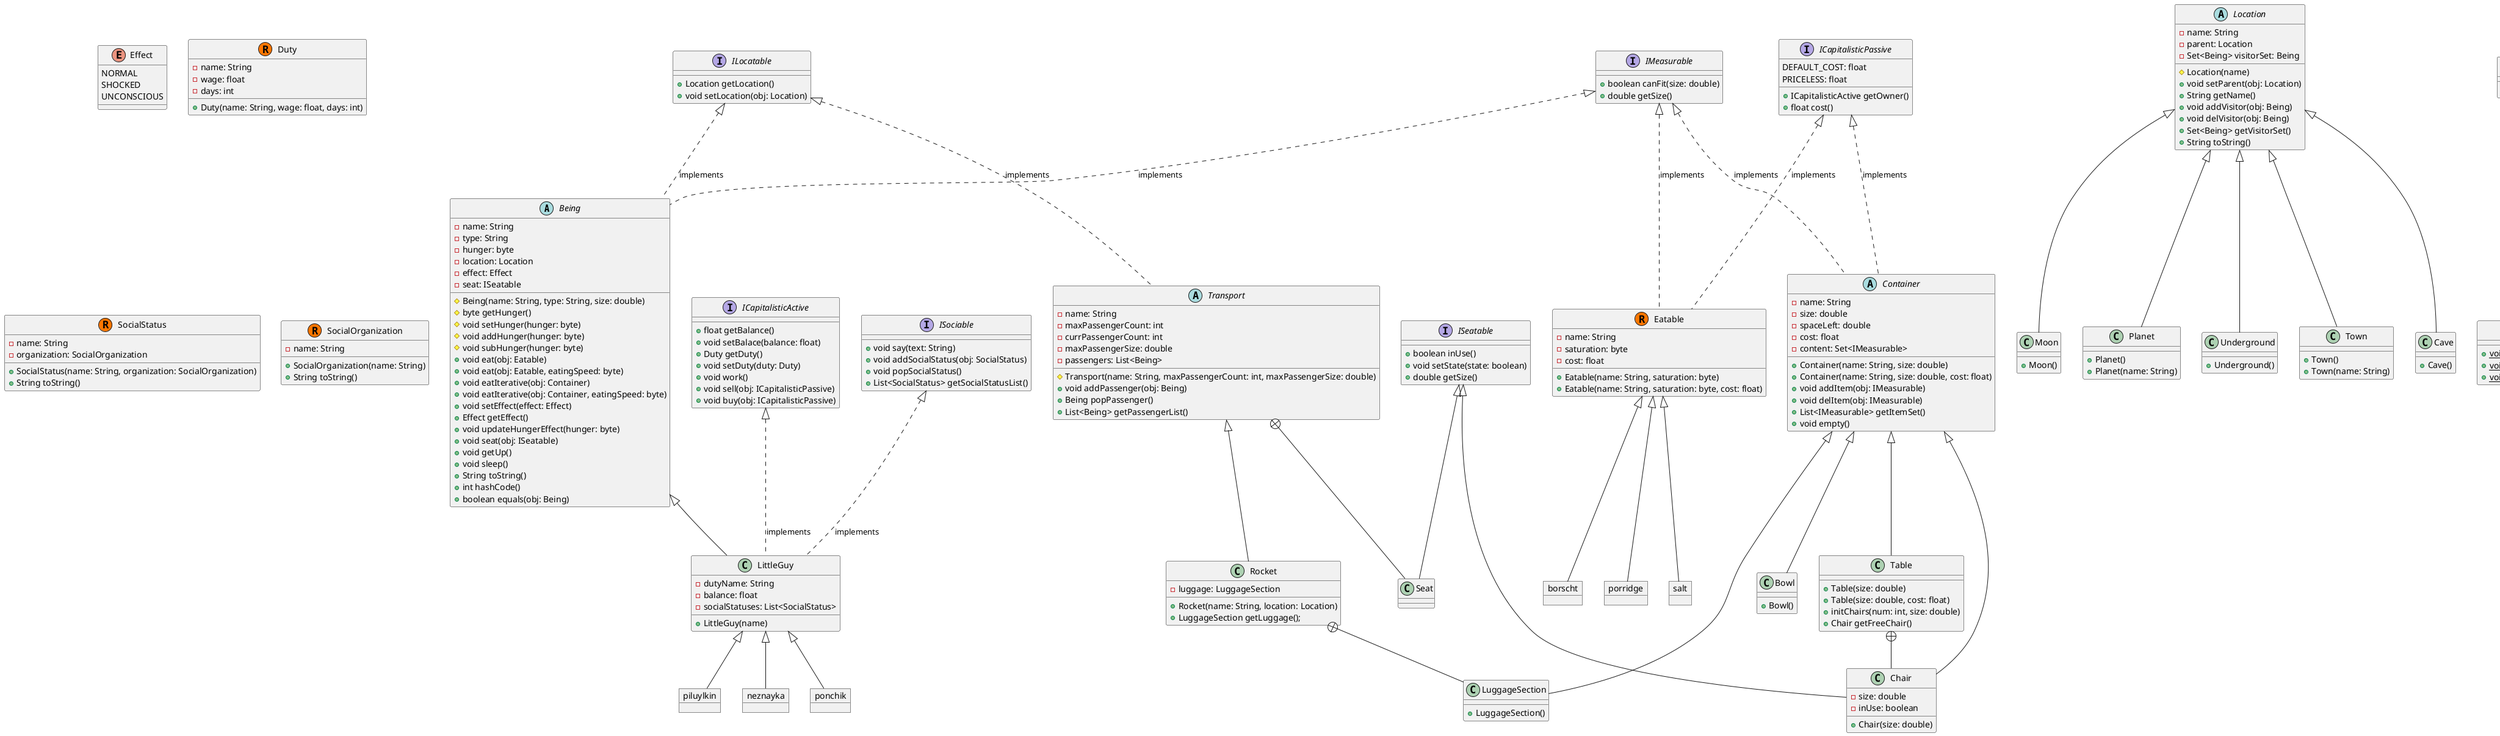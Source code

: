 @startuml name
Being <|-- LittleGuy
ICapitalisticActive <|.. LittleGuy : implements
ISociable <|.. LittleGuy : implements

object ponchik
object piluylkin
object neznayka

LittleGuy <|-- ponchik
LittleGuy <|-- piluylkin
LittleGuy <|-- neznayka

object borscht
object porridge
object salt
Eatable <|-- borscht
Eatable <|-- porridge
Eatable <|-- salt

ICapitalisticPassive <|.. Container : implements
ICapitalisticPassive <|.. Eatable : implements

IMeasurable <|.. Eatable : implements
IMeasurable <|.. Container : implements
IMeasurable <|.. Being : implements

Container <|-- Bowl
Container <|-- Table
Container <|-- Chair

Table +-- Chair
ISeatable <|-- Chair

Transport <|-- Rocket
Transport +-- Seat
ISeatable <|-- Seat

Rocket +-- LuggageSection
Container <|-- LuggageSection

ILocatable <|.. Transport : implements
ILocatable <|.. Being : implements

Location <|-- Moon
Location <|-- Planet
Location <|-- Underground
Location <|-- Town
Location <|-- Cave

Log +-- Console

static class Log {
   {static} +String warnDecorate(line: String)
}

static class Console {
   {static} +void print(message: Object)
   {static} +void printf(message: String, Object ... args)
   {static} +void println(message: Object)
}

class LittleGuy {
   -dutyName: String
   -balance: float
   -socialStatuses: List<SocialStatus>
   +LittleGuy(name)
}

enum Effect {
   NORMAL
   SHOCKED
   UNCONSCIOUS
}

interface ICapitalisticPassive {
   DEFAULT_COST: float
   PRICELESS: float
   +ICapitalisticActive getOwner()
   +float cost()
}

interface ICapitalisticActive {
   +float getBalance()
   +void setBalace(balance: float)
   +Duty getDuty()
   +void setDuty(duty: Duty)
   +void work()
   +void sell(obj: ICapitalisticPassive)
   +void buy(obj: ICapitalisticPassive)
}

interface ISeatable {
   +boolean inUse()
   +void setState(state: boolean)
   +double getSize()
}

interface ISociable {
   +void say(text: String)
   +void addSocialStatus(obj: SocialStatus)
   +void popSocialStatus()
   +List<SocialStatus> getSocialStatusList()
}

abstract class Being {
   -name: String
   -type: String
   -hunger: byte
   -location: Location
   -effect: Effect
   -seat: ISeatable
   #Being(name: String, type: String, size: double)
   #byte getHunger()
   #void setHunger(hunger: byte)
   #void addHunger(hunger: byte)
   #void subHunger(hunger: byte)
   +void eat(obj: Eatable)
   +void eat(obj: Eatable, eatingSpeed: byte)
   +void eatIterative(obj: Container)
   +void eatIterative(obj: Container, eatingSpeed: byte)
   +void setEffect(effect: Effect)
   +Effect getEffect()
   +void updateHungerEffect(hunger: byte)
   +void seat(obj: ISeatable)
   +void getUp()
   +void sleep()
   +String toString()
   +int hashCode()
   +boolean equals(obj: Being)
}

class Eatable << (R,#FF7700) >> {
   -name: String
   -saturation: byte
   -cost: float
   +Eatable(name: String, saturation: byte)
   +Eatable(name: String, saturation: byte, cost: float)
}

class Duty << (R,#FF7700) >> {
   -name: String
   -wage: float
   -days: int
   +Duty(name: String, wage: float, days: int)
}

class SocialStatus << (R,#FF7700) >> {
   -name: String
   -organization: SocialOrganization
   +SocialStatus(name: String, organization: SocialOrganization)
   +String toString()
}

class SocialOrganization << (R,#FF7700) >> {
   -name: String
   +SocialOrganization(name: String)
   +String toString()
}

abstract class Transport {
   -name: String
   -maxPassengerCount: int
   -currPassengerCount: int
   -maxPassengerSize: double
   -passengers: List<Being>
   #Transport(name: String, maxPassengerCount: int, maxPassengerSize: double)
   +void addPassenger(obj: Being)
   +Being popPassenger()
   +List<Being> getPassengerList()
}

abstract class Container {
   -name: String
   -size: double
   -spaceLeft: double
   -cost: float
   -content: Set<IMeasurable>
   +Container(name: String, size: double)
   +Container(name: String, size: double, cost: float)
   +void addItem(obj: IMeasurable)
   +void delItem(obj: IMeasurable)
   +List<IMeasurable> getItemSet()
   +void empty()
}

class Table {
   +Table(size: double)
   +Table(size: double, cost: float)
   +initChairs(num: int, size: double)
   +Chair getFreeChair()
}

class Chair {
   -size: double
   -inUse: boolean
   +Chair(size: double)
}

class Bowl {
   +Bowl()
}

class LuggageSection {
   +LuggageSection()
}

class Rocket {
   -luggage: LuggageSection
   +Rocket(name: String, location: Location)
   +LuggageSection getLuggage();
}

class Moon {
   +Moon()
}

class Planet {
   +Planet()
   +Planet(name: String)
}

class Town {
   +Town()
   +Town(name: String)
}

class Underground {
   +Underground()
}

class Cave {
   +Cave()
}

abstract class Location {
   -name: String
   -parent: Location
   -Set<Being> visitorSet: Being
   #Location(name)
   +void setParent(obj: Location)
   +String getName()
   +void addVisitor(obj: Being)
   +void delVisitor(obj: Being)
   +Set<Being> getVisitorSet()
   +String toString()
}

interface IMeasurable {
   +boolean canFit(size: double)
   +double getSize()
}

interface ILocatable {
   +Location getLocation()
   +void setLocation(obj: Location)
}
@enduml

' make size attribute to define whether the item can be keepable in the Container or not